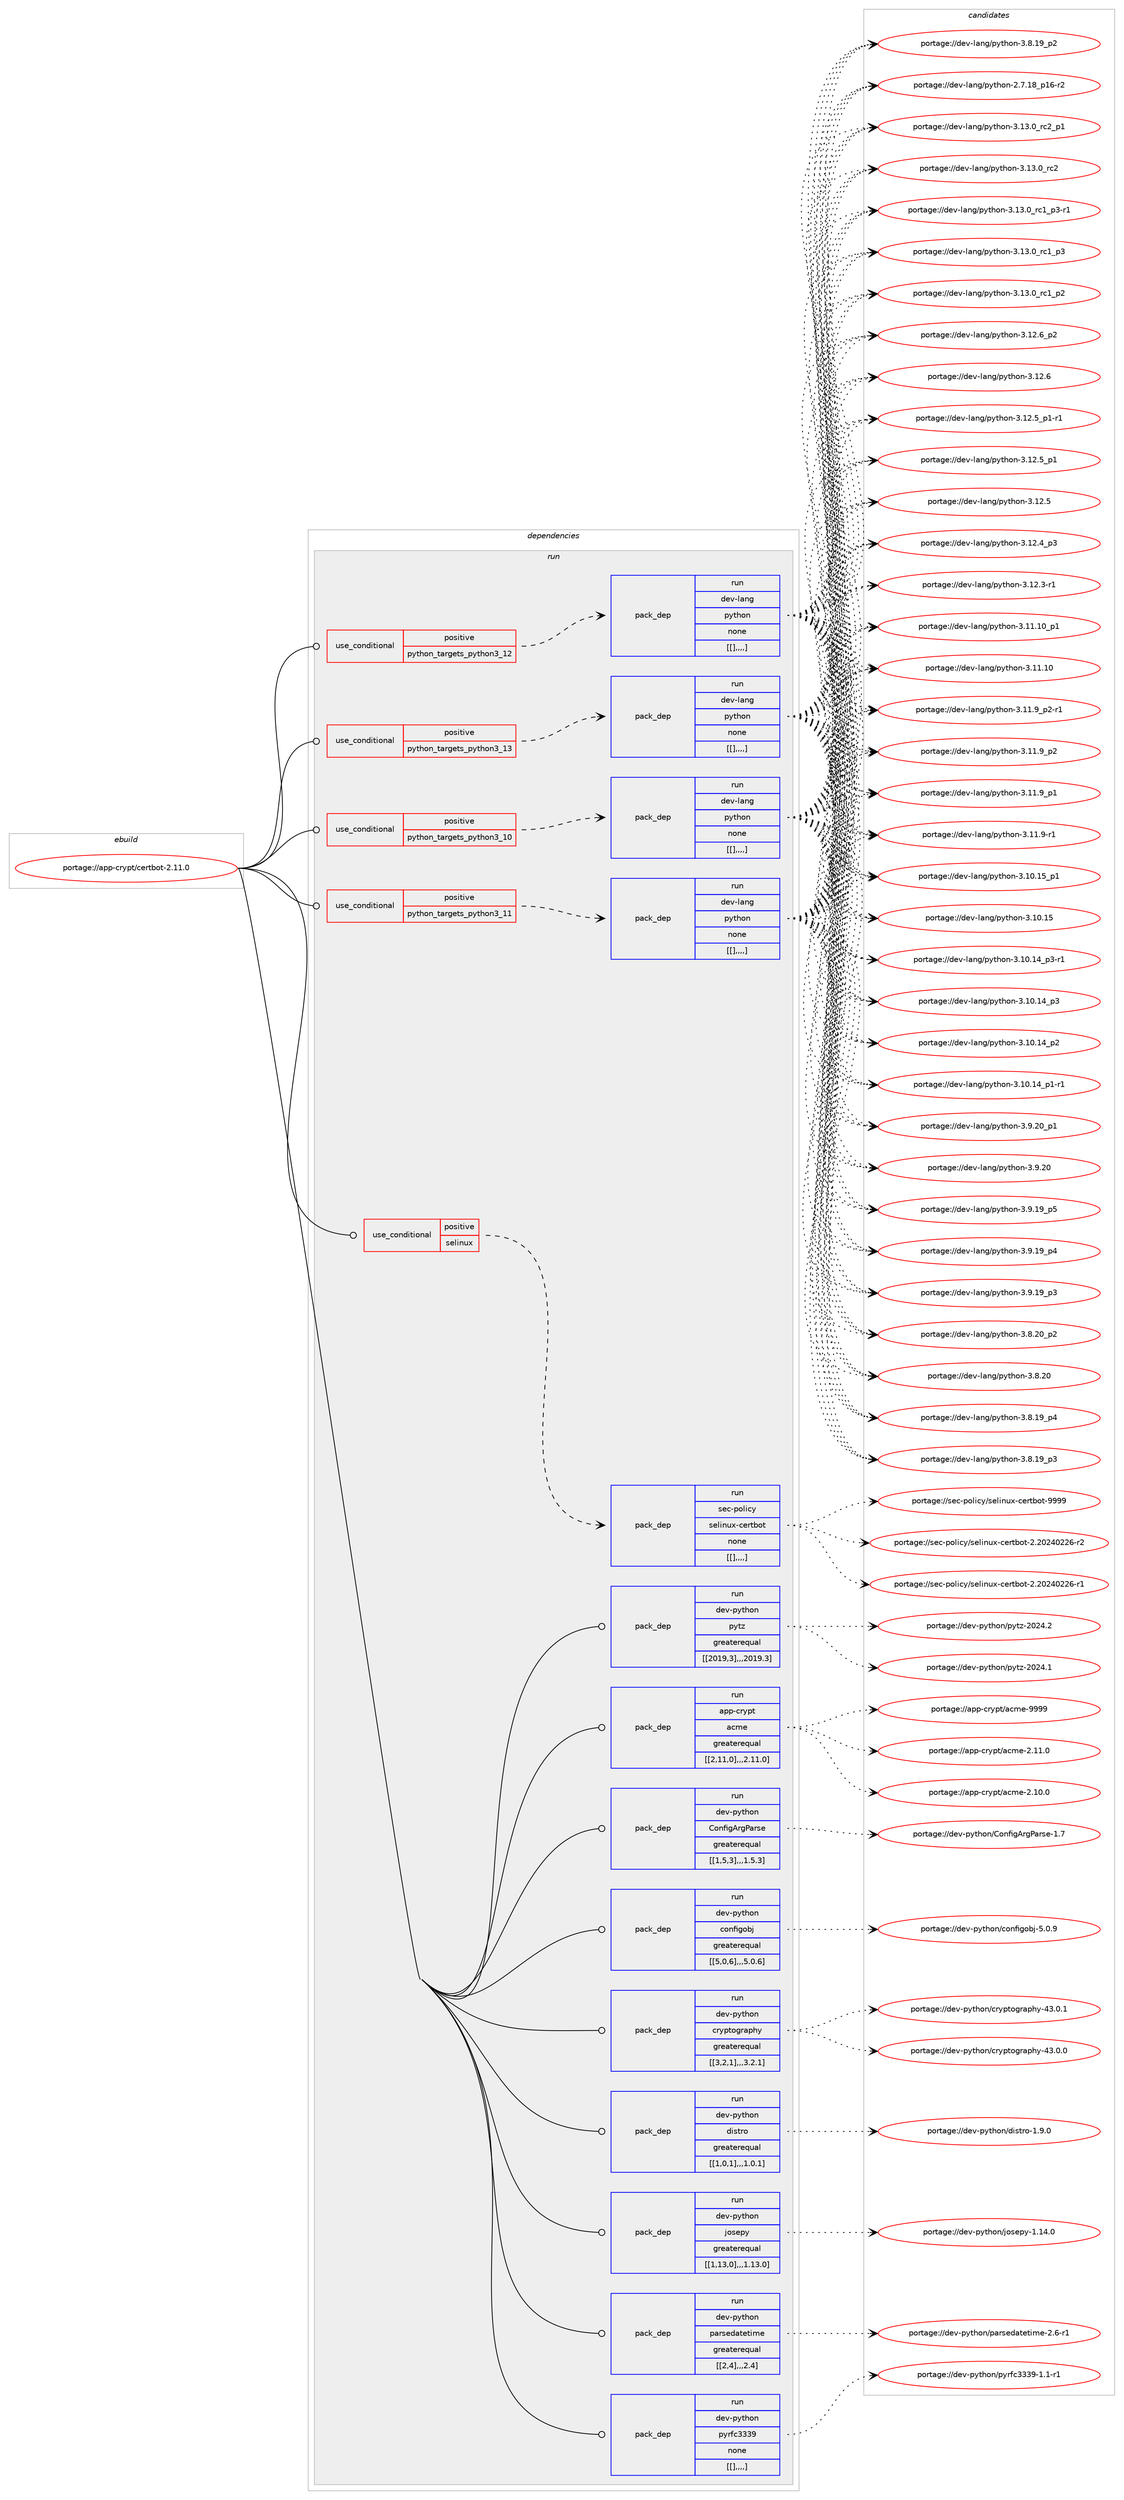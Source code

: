 digraph prolog {

# *************
# Graph options
# *************

newrank=true;
concentrate=true;
compound=true;
graph [rankdir=LR,fontname=Helvetica,fontsize=10,ranksep=1.5];#, ranksep=2.5, nodesep=0.2];
edge  [arrowhead=vee];
node  [fontname=Helvetica,fontsize=10];

# **********
# The ebuild
# **********

subgraph cluster_leftcol {
color=gray;
label=<<i>ebuild</i>>;
id [label="portage://app-crypt/certbot-2.11.0", color=red, width=4, href="../app-crypt/certbot-2.11.0.svg"];
}

# ****************
# The dependencies
# ****************

subgraph cluster_midcol {
color=gray;
label=<<i>dependencies</i>>;
subgraph cluster_compile {
fillcolor="#eeeeee";
style=filled;
label=<<i>compile</i>>;
}
subgraph cluster_compileandrun {
fillcolor="#eeeeee";
style=filled;
label=<<i>compile and run</i>>;
}
subgraph cluster_run {
fillcolor="#eeeeee";
style=filled;
label=<<i>run</i>>;
subgraph cond3530 {
dependency12870 [label=<<TABLE BORDER="0" CELLBORDER="1" CELLSPACING="0" CELLPADDING="4"><TR><TD ROWSPAN="3" CELLPADDING="10">use_conditional</TD></TR><TR><TD>positive</TD></TR><TR><TD>python_targets_python3_10</TD></TR></TABLE>>, shape=none, color=red];
subgraph pack9271 {
dependency12871 [label=<<TABLE BORDER="0" CELLBORDER="1" CELLSPACING="0" CELLPADDING="4" WIDTH="220"><TR><TD ROWSPAN="6" CELLPADDING="30">pack_dep</TD></TR><TR><TD WIDTH="110">run</TD></TR><TR><TD>dev-lang</TD></TR><TR><TD>python</TD></TR><TR><TD>none</TD></TR><TR><TD>[[],,,,]</TD></TR></TABLE>>, shape=none, color=blue];
}
dependency12870:e -> dependency12871:w [weight=20,style="dashed",arrowhead="vee"];
}
id:e -> dependency12870:w [weight=20,style="solid",arrowhead="odot"];
subgraph cond3531 {
dependency12872 [label=<<TABLE BORDER="0" CELLBORDER="1" CELLSPACING="0" CELLPADDING="4"><TR><TD ROWSPAN="3" CELLPADDING="10">use_conditional</TD></TR><TR><TD>positive</TD></TR><TR><TD>python_targets_python3_11</TD></TR></TABLE>>, shape=none, color=red];
subgraph pack9272 {
dependency12873 [label=<<TABLE BORDER="0" CELLBORDER="1" CELLSPACING="0" CELLPADDING="4" WIDTH="220"><TR><TD ROWSPAN="6" CELLPADDING="30">pack_dep</TD></TR><TR><TD WIDTH="110">run</TD></TR><TR><TD>dev-lang</TD></TR><TR><TD>python</TD></TR><TR><TD>none</TD></TR><TR><TD>[[],,,,]</TD></TR></TABLE>>, shape=none, color=blue];
}
dependency12872:e -> dependency12873:w [weight=20,style="dashed",arrowhead="vee"];
}
id:e -> dependency12872:w [weight=20,style="solid",arrowhead="odot"];
subgraph cond3532 {
dependency12874 [label=<<TABLE BORDER="0" CELLBORDER="1" CELLSPACING="0" CELLPADDING="4"><TR><TD ROWSPAN="3" CELLPADDING="10">use_conditional</TD></TR><TR><TD>positive</TD></TR><TR><TD>python_targets_python3_12</TD></TR></TABLE>>, shape=none, color=red];
subgraph pack9273 {
dependency12875 [label=<<TABLE BORDER="0" CELLBORDER="1" CELLSPACING="0" CELLPADDING="4" WIDTH="220"><TR><TD ROWSPAN="6" CELLPADDING="30">pack_dep</TD></TR><TR><TD WIDTH="110">run</TD></TR><TR><TD>dev-lang</TD></TR><TR><TD>python</TD></TR><TR><TD>none</TD></TR><TR><TD>[[],,,,]</TD></TR></TABLE>>, shape=none, color=blue];
}
dependency12874:e -> dependency12875:w [weight=20,style="dashed",arrowhead="vee"];
}
id:e -> dependency12874:w [weight=20,style="solid",arrowhead="odot"];
subgraph cond3533 {
dependency12876 [label=<<TABLE BORDER="0" CELLBORDER="1" CELLSPACING="0" CELLPADDING="4"><TR><TD ROWSPAN="3" CELLPADDING="10">use_conditional</TD></TR><TR><TD>positive</TD></TR><TR><TD>python_targets_python3_13</TD></TR></TABLE>>, shape=none, color=red];
subgraph pack9274 {
dependency12877 [label=<<TABLE BORDER="0" CELLBORDER="1" CELLSPACING="0" CELLPADDING="4" WIDTH="220"><TR><TD ROWSPAN="6" CELLPADDING="30">pack_dep</TD></TR><TR><TD WIDTH="110">run</TD></TR><TR><TD>dev-lang</TD></TR><TR><TD>python</TD></TR><TR><TD>none</TD></TR><TR><TD>[[],,,,]</TD></TR></TABLE>>, shape=none, color=blue];
}
dependency12876:e -> dependency12877:w [weight=20,style="dashed",arrowhead="vee"];
}
id:e -> dependency12876:w [weight=20,style="solid",arrowhead="odot"];
subgraph cond3534 {
dependency12878 [label=<<TABLE BORDER="0" CELLBORDER="1" CELLSPACING="0" CELLPADDING="4"><TR><TD ROWSPAN="3" CELLPADDING="10">use_conditional</TD></TR><TR><TD>positive</TD></TR><TR><TD>selinux</TD></TR></TABLE>>, shape=none, color=red];
subgraph pack9275 {
dependency12879 [label=<<TABLE BORDER="0" CELLBORDER="1" CELLSPACING="0" CELLPADDING="4" WIDTH="220"><TR><TD ROWSPAN="6" CELLPADDING="30">pack_dep</TD></TR><TR><TD WIDTH="110">run</TD></TR><TR><TD>sec-policy</TD></TR><TR><TD>selinux-certbot</TD></TR><TR><TD>none</TD></TR><TR><TD>[[],,,,]</TD></TR></TABLE>>, shape=none, color=blue];
}
dependency12878:e -> dependency12879:w [weight=20,style="dashed",arrowhead="vee"];
}
id:e -> dependency12878:w [weight=20,style="solid",arrowhead="odot"];
subgraph pack9276 {
dependency12880 [label=<<TABLE BORDER="0" CELLBORDER="1" CELLSPACING="0" CELLPADDING="4" WIDTH="220"><TR><TD ROWSPAN="6" CELLPADDING="30">pack_dep</TD></TR><TR><TD WIDTH="110">run</TD></TR><TR><TD>app-crypt</TD></TR><TR><TD>acme</TD></TR><TR><TD>greaterequal</TD></TR><TR><TD>[[2,11,0],,,2.11.0]</TD></TR></TABLE>>, shape=none, color=blue];
}
id:e -> dependency12880:w [weight=20,style="solid",arrowhead="odot"];
subgraph pack9277 {
dependency12881 [label=<<TABLE BORDER="0" CELLBORDER="1" CELLSPACING="0" CELLPADDING="4" WIDTH="220"><TR><TD ROWSPAN="6" CELLPADDING="30">pack_dep</TD></TR><TR><TD WIDTH="110">run</TD></TR><TR><TD>dev-python</TD></TR><TR><TD>ConfigArgParse</TD></TR><TR><TD>greaterequal</TD></TR><TR><TD>[[1,5,3],,,1.5.3]</TD></TR></TABLE>>, shape=none, color=blue];
}
id:e -> dependency12881:w [weight=20,style="solid",arrowhead="odot"];
subgraph pack9278 {
dependency12882 [label=<<TABLE BORDER="0" CELLBORDER="1" CELLSPACING="0" CELLPADDING="4" WIDTH="220"><TR><TD ROWSPAN="6" CELLPADDING="30">pack_dep</TD></TR><TR><TD WIDTH="110">run</TD></TR><TR><TD>dev-python</TD></TR><TR><TD>configobj</TD></TR><TR><TD>greaterequal</TD></TR><TR><TD>[[5,0,6],,,5.0.6]</TD></TR></TABLE>>, shape=none, color=blue];
}
id:e -> dependency12882:w [weight=20,style="solid",arrowhead="odot"];
subgraph pack9279 {
dependency12883 [label=<<TABLE BORDER="0" CELLBORDER="1" CELLSPACING="0" CELLPADDING="4" WIDTH="220"><TR><TD ROWSPAN="6" CELLPADDING="30">pack_dep</TD></TR><TR><TD WIDTH="110">run</TD></TR><TR><TD>dev-python</TD></TR><TR><TD>cryptography</TD></TR><TR><TD>greaterequal</TD></TR><TR><TD>[[3,2,1],,,3.2.1]</TD></TR></TABLE>>, shape=none, color=blue];
}
id:e -> dependency12883:w [weight=20,style="solid",arrowhead="odot"];
subgraph pack9280 {
dependency12884 [label=<<TABLE BORDER="0" CELLBORDER="1" CELLSPACING="0" CELLPADDING="4" WIDTH="220"><TR><TD ROWSPAN="6" CELLPADDING="30">pack_dep</TD></TR><TR><TD WIDTH="110">run</TD></TR><TR><TD>dev-python</TD></TR><TR><TD>distro</TD></TR><TR><TD>greaterequal</TD></TR><TR><TD>[[1,0,1],,,1.0.1]</TD></TR></TABLE>>, shape=none, color=blue];
}
id:e -> dependency12884:w [weight=20,style="solid",arrowhead="odot"];
subgraph pack9281 {
dependency12885 [label=<<TABLE BORDER="0" CELLBORDER="1" CELLSPACING="0" CELLPADDING="4" WIDTH="220"><TR><TD ROWSPAN="6" CELLPADDING="30">pack_dep</TD></TR><TR><TD WIDTH="110">run</TD></TR><TR><TD>dev-python</TD></TR><TR><TD>josepy</TD></TR><TR><TD>greaterequal</TD></TR><TR><TD>[[1,13,0],,,1.13.0]</TD></TR></TABLE>>, shape=none, color=blue];
}
id:e -> dependency12885:w [weight=20,style="solid",arrowhead="odot"];
subgraph pack9282 {
dependency12886 [label=<<TABLE BORDER="0" CELLBORDER="1" CELLSPACING="0" CELLPADDING="4" WIDTH="220"><TR><TD ROWSPAN="6" CELLPADDING="30">pack_dep</TD></TR><TR><TD WIDTH="110">run</TD></TR><TR><TD>dev-python</TD></TR><TR><TD>parsedatetime</TD></TR><TR><TD>greaterequal</TD></TR><TR><TD>[[2,4],,,2.4]</TD></TR></TABLE>>, shape=none, color=blue];
}
id:e -> dependency12886:w [weight=20,style="solid",arrowhead="odot"];
subgraph pack9283 {
dependency12887 [label=<<TABLE BORDER="0" CELLBORDER="1" CELLSPACING="0" CELLPADDING="4" WIDTH="220"><TR><TD ROWSPAN="6" CELLPADDING="30">pack_dep</TD></TR><TR><TD WIDTH="110">run</TD></TR><TR><TD>dev-python</TD></TR><TR><TD>pyrfc3339</TD></TR><TR><TD>none</TD></TR><TR><TD>[[],,,,]</TD></TR></TABLE>>, shape=none, color=blue];
}
id:e -> dependency12887:w [weight=20,style="solid",arrowhead="odot"];
subgraph pack9284 {
dependency12888 [label=<<TABLE BORDER="0" CELLBORDER="1" CELLSPACING="0" CELLPADDING="4" WIDTH="220"><TR><TD ROWSPAN="6" CELLPADDING="30">pack_dep</TD></TR><TR><TD WIDTH="110">run</TD></TR><TR><TD>dev-python</TD></TR><TR><TD>pytz</TD></TR><TR><TD>greaterequal</TD></TR><TR><TD>[[2019,3],,,2019.3]</TD></TR></TABLE>>, shape=none, color=blue];
}
id:e -> dependency12888:w [weight=20,style="solid",arrowhead="odot"];
}
}

# **************
# The candidates
# **************

subgraph cluster_choices {
rank=same;
color=gray;
label=<<i>candidates</i>>;

subgraph choice9271 {
color=black;
nodesep=1;
choice100101118451089711010347112121116104111110455146495146489511499509511249 [label="portage://dev-lang/python-3.13.0_rc2_p1", color=red, width=4,href="../dev-lang/python-3.13.0_rc2_p1.svg"];
choice10010111845108971101034711212111610411111045514649514648951149950 [label="portage://dev-lang/python-3.13.0_rc2", color=red, width=4,href="../dev-lang/python-3.13.0_rc2.svg"];
choice1001011184510897110103471121211161041111104551464951464895114994995112514511449 [label="portage://dev-lang/python-3.13.0_rc1_p3-r1", color=red, width=4,href="../dev-lang/python-3.13.0_rc1_p3-r1.svg"];
choice100101118451089711010347112121116104111110455146495146489511499499511251 [label="portage://dev-lang/python-3.13.0_rc1_p3", color=red, width=4,href="../dev-lang/python-3.13.0_rc1_p3.svg"];
choice100101118451089711010347112121116104111110455146495146489511499499511250 [label="portage://dev-lang/python-3.13.0_rc1_p2", color=red, width=4,href="../dev-lang/python-3.13.0_rc1_p2.svg"];
choice100101118451089711010347112121116104111110455146495046549511250 [label="portage://dev-lang/python-3.12.6_p2", color=red, width=4,href="../dev-lang/python-3.12.6_p2.svg"];
choice10010111845108971101034711212111610411111045514649504654 [label="portage://dev-lang/python-3.12.6", color=red, width=4,href="../dev-lang/python-3.12.6.svg"];
choice1001011184510897110103471121211161041111104551464950465395112494511449 [label="portage://dev-lang/python-3.12.5_p1-r1", color=red, width=4,href="../dev-lang/python-3.12.5_p1-r1.svg"];
choice100101118451089711010347112121116104111110455146495046539511249 [label="portage://dev-lang/python-3.12.5_p1", color=red, width=4,href="../dev-lang/python-3.12.5_p1.svg"];
choice10010111845108971101034711212111610411111045514649504653 [label="portage://dev-lang/python-3.12.5", color=red, width=4,href="../dev-lang/python-3.12.5.svg"];
choice100101118451089711010347112121116104111110455146495046529511251 [label="portage://dev-lang/python-3.12.4_p3", color=red, width=4,href="../dev-lang/python-3.12.4_p3.svg"];
choice100101118451089711010347112121116104111110455146495046514511449 [label="portage://dev-lang/python-3.12.3-r1", color=red, width=4,href="../dev-lang/python-3.12.3-r1.svg"];
choice10010111845108971101034711212111610411111045514649494649489511249 [label="portage://dev-lang/python-3.11.10_p1", color=red, width=4,href="../dev-lang/python-3.11.10_p1.svg"];
choice1001011184510897110103471121211161041111104551464949464948 [label="portage://dev-lang/python-3.11.10", color=red, width=4,href="../dev-lang/python-3.11.10.svg"];
choice1001011184510897110103471121211161041111104551464949465795112504511449 [label="portage://dev-lang/python-3.11.9_p2-r1", color=red, width=4,href="../dev-lang/python-3.11.9_p2-r1.svg"];
choice100101118451089711010347112121116104111110455146494946579511250 [label="portage://dev-lang/python-3.11.9_p2", color=red, width=4,href="../dev-lang/python-3.11.9_p2.svg"];
choice100101118451089711010347112121116104111110455146494946579511249 [label="portage://dev-lang/python-3.11.9_p1", color=red, width=4,href="../dev-lang/python-3.11.9_p1.svg"];
choice100101118451089711010347112121116104111110455146494946574511449 [label="portage://dev-lang/python-3.11.9-r1", color=red, width=4,href="../dev-lang/python-3.11.9-r1.svg"];
choice10010111845108971101034711212111610411111045514649484649539511249 [label="portage://dev-lang/python-3.10.15_p1", color=red, width=4,href="../dev-lang/python-3.10.15_p1.svg"];
choice1001011184510897110103471121211161041111104551464948464953 [label="portage://dev-lang/python-3.10.15", color=red, width=4,href="../dev-lang/python-3.10.15.svg"];
choice100101118451089711010347112121116104111110455146494846495295112514511449 [label="portage://dev-lang/python-3.10.14_p3-r1", color=red, width=4,href="../dev-lang/python-3.10.14_p3-r1.svg"];
choice10010111845108971101034711212111610411111045514649484649529511251 [label="portage://dev-lang/python-3.10.14_p3", color=red, width=4,href="../dev-lang/python-3.10.14_p3.svg"];
choice10010111845108971101034711212111610411111045514649484649529511250 [label="portage://dev-lang/python-3.10.14_p2", color=red, width=4,href="../dev-lang/python-3.10.14_p2.svg"];
choice100101118451089711010347112121116104111110455146494846495295112494511449 [label="portage://dev-lang/python-3.10.14_p1-r1", color=red, width=4,href="../dev-lang/python-3.10.14_p1-r1.svg"];
choice100101118451089711010347112121116104111110455146574650489511249 [label="portage://dev-lang/python-3.9.20_p1", color=red, width=4,href="../dev-lang/python-3.9.20_p1.svg"];
choice10010111845108971101034711212111610411111045514657465048 [label="portage://dev-lang/python-3.9.20", color=red, width=4,href="../dev-lang/python-3.9.20.svg"];
choice100101118451089711010347112121116104111110455146574649579511253 [label="portage://dev-lang/python-3.9.19_p5", color=red, width=4,href="../dev-lang/python-3.9.19_p5.svg"];
choice100101118451089711010347112121116104111110455146574649579511252 [label="portage://dev-lang/python-3.9.19_p4", color=red, width=4,href="../dev-lang/python-3.9.19_p4.svg"];
choice100101118451089711010347112121116104111110455146574649579511251 [label="portage://dev-lang/python-3.9.19_p3", color=red, width=4,href="../dev-lang/python-3.9.19_p3.svg"];
choice100101118451089711010347112121116104111110455146564650489511250 [label="portage://dev-lang/python-3.8.20_p2", color=red, width=4,href="../dev-lang/python-3.8.20_p2.svg"];
choice10010111845108971101034711212111610411111045514656465048 [label="portage://dev-lang/python-3.8.20", color=red, width=4,href="../dev-lang/python-3.8.20.svg"];
choice100101118451089711010347112121116104111110455146564649579511252 [label="portage://dev-lang/python-3.8.19_p4", color=red, width=4,href="../dev-lang/python-3.8.19_p4.svg"];
choice100101118451089711010347112121116104111110455146564649579511251 [label="portage://dev-lang/python-3.8.19_p3", color=red, width=4,href="../dev-lang/python-3.8.19_p3.svg"];
choice100101118451089711010347112121116104111110455146564649579511250 [label="portage://dev-lang/python-3.8.19_p2", color=red, width=4,href="../dev-lang/python-3.8.19_p2.svg"];
choice100101118451089711010347112121116104111110455046554649569511249544511450 [label="portage://dev-lang/python-2.7.18_p16-r2", color=red, width=4,href="../dev-lang/python-2.7.18_p16-r2.svg"];
dependency12871:e -> choice100101118451089711010347112121116104111110455146495146489511499509511249:w [style=dotted,weight="100"];
dependency12871:e -> choice10010111845108971101034711212111610411111045514649514648951149950:w [style=dotted,weight="100"];
dependency12871:e -> choice1001011184510897110103471121211161041111104551464951464895114994995112514511449:w [style=dotted,weight="100"];
dependency12871:e -> choice100101118451089711010347112121116104111110455146495146489511499499511251:w [style=dotted,weight="100"];
dependency12871:e -> choice100101118451089711010347112121116104111110455146495146489511499499511250:w [style=dotted,weight="100"];
dependency12871:e -> choice100101118451089711010347112121116104111110455146495046549511250:w [style=dotted,weight="100"];
dependency12871:e -> choice10010111845108971101034711212111610411111045514649504654:w [style=dotted,weight="100"];
dependency12871:e -> choice1001011184510897110103471121211161041111104551464950465395112494511449:w [style=dotted,weight="100"];
dependency12871:e -> choice100101118451089711010347112121116104111110455146495046539511249:w [style=dotted,weight="100"];
dependency12871:e -> choice10010111845108971101034711212111610411111045514649504653:w [style=dotted,weight="100"];
dependency12871:e -> choice100101118451089711010347112121116104111110455146495046529511251:w [style=dotted,weight="100"];
dependency12871:e -> choice100101118451089711010347112121116104111110455146495046514511449:w [style=dotted,weight="100"];
dependency12871:e -> choice10010111845108971101034711212111610411111045514649494649489511249:w [style=dotted,weight="100"];
dependency12871:e -> choice1001011184510897110103471121211161041111104551464949464948:w [style=dotted,weight="100"];
dependency12871:e -> choice1001011184510897110103471121211161041111104551464949465795112504511449:w [style=dotted,weight="100"];
dependency12871:e -> choice100101118451089711010347112121116104111110455146494946579511250:w [style=dotted,weight="100"];
dependency12871:e -> choice100101118451089711010347112121116104111110455146494946579511249:w [style=dotted,weight="100"];
dependency12871:e -> choice100101118451089711010347112121116104111110455146494946574511449:w [style=dotted,weight="100"];
dependency12871:e -> choice10010111845108971101034711212111610411111045514649484649539511249:w [style=dotted,weight="100"];
dependency12871:e -> choice1001011184510897110103471121211161041111104551464948464953:w [style=dotted,weight="100"];
dependency12871:e -> choice100101118451089711010347112121116104111110455146494846495295112514511449:w [style=dotted,weight="100"];
dependency12871:e -> choice10010111845108971101034711212111610411111045514649484649529511251:w [style=dotted,weight="100"];
dependency12871:e -> choice10010111845108971101034711212111610411111045514649484649529511250:w [style=dotted,weight="100"];
dependency12871:e -> choice100101118451089711010347112121116104111110455146494846495295112494511449:w [style=dotted,weight="100"];
dependency12871:e -> choice100101118451089711010347112121116104111110455146574650489511249:w [style=dotted,weight="100"];
dependency12871:e -> choice10010111845108971101034711212111610411111045514657465048:w [style=dotted,weight="100"];
dependency12871:e -> choice100101118451089711010347112121116104111110455146574649579511253:w [style=dotted,weight="100"];
dependency12871:e -> choice100101118451089711010347112121116104111110455146574649579511252:w [style=dotted,weight="100"];
dependency12871:e -> choice100101118451089711010347112121116104111110455146574649579511251:w [style=dotted,weight="100"];
dependency12871:e -> choice100101118451089711010347112121116104111110455146564650489511250:w [style=dotted,weight="100"];
dependency12871:e -> choice10010111845108971101034711212111610411111045514656465048:w [style=dotted,weight="100"];
dependency12871:e -> choice100101118451089711010347112121116104111110455146564649579511252:w [style=dotted,weight="100"];
dependency12871:e -> choice100101118451089711010347112121116104111110455146564649579511251:w [style=dotted,weight="100"];
dependency12871:e -> choice100101118451089711010347112121116104111110455146564649579511250:w [style=dotted,weight="100"];
dependency12871:e -> choice100101118451089711010347112121116104111110455046554649569511249544511450:w [style=dotted,weight="100"];
}
subgraph choice9272 {
color=black;
nodesep=1;
choice100101118451089711010347112121116104111110455146495146489511499509511249 [label="portage://dev-lang/python-3.13.0_rc2_p1", color=red, width=4,href="../dev-lang/python-3.13.0_rc2_p1.svg"];
choice10010111845108971101034711212111610411111045514649514648951149950 [label="portage://dev-lang/python-3.13.0_rc2", color=red, width=4,href="../dev-lang/python-3.13.0_rc2.svg"];
choice1001011184510897110103471121211161041111104551464951464895114994995112514511449 [label="portage://dev-lang/python-3.13.0_rc1_p3-r1", color=red, width=4,href="../dev-lang/python-3.13.0_rc1_p3-r1.svg"];
choice100101118451089711010347112121116104111110455146495146489511499499511251 [label="portage://dev-lang/python-3.13.0_rc1_p3", color=red, width=4,href="../dev-lang/python-3.13.0_rc1_p3.svg"];
choice100101118451089711010347112121116104111110455146495146489511499499511250 [label="portage://dev-lang/python-3.13.0_rc1_p2", color=red, width=4,href="../dev-lang/python-3.13.0_rc1_p2.svg"];
choice100101118451089711010347112121116104111110455146495046549511250 [label="portage://dev-lang/python-3.12.6_p2", color=red, width=4,href="../dev-lang/python-3.12.6_p2.svg"];
choice10010111845108971101034711212111610411111045514649504654 [label="portage://dev-lang/python-3.12.6", color=red, width=4,href="../dev-lang/python-3.12.6.svg"];
choice1001011184510897110103471121211161041111104551464950465395112494511449 [label="portage://dev-lang/python-3.12.5_p1-r1", color=red, width=4,href="../dev-lang/python-3.12.5_p1-r1.svg"];
choice100101118451089711010347112121116104111110455146495046539511249 [label="portage://dev-lang/python-3.12.5_p1", color=red, width=4,href="../dev-lang/python-3.12.5_p1.svg"];
choice10010111845108971101034711212111610411111045514649504653 [label="portage://dev-lang/python-3.12.5", color=red, width=4,href="../dev-lang/python-3.12.5.svg"];
choice100101118451089711010347112121116104111110455146495046529511251 [label="portage://dev-lang/python-3.12.4_p3", color=red, width=4,href="../dev-lang/python-3.12.4_p3.svg"];
choice100101118451089711010347112121116104111110455146495046514511449 [label="portage://dev-lang/python-3.12.3-r1", color=red, width=4,href="../dev-lang/python-3.12.3-r1.svg"];
choice10010111845108971101034711212111610411111045514649494649489511249 [label="portage://dev-lang/python-3.11.10_p1", color=red, width=4,href="../dev-lang/python-3.11.10_p1.svg"];
choice1001011184510897110103471121211161041111104551464949464948 [label="portage://dev-lang/python-3.11.10", color=red, width=4,href="../dev-lang/python-3.11.10.svg"];
choice1001011184510897110103471121211161041111104551464949465795112504511449 [label="portage://dev-lang/python-3.11.9_p2-r1", color=red, width=4,href="../dev-lang/python-3.11.9_p2-r1.svg"];
choice100101118451089711010347112121116104111110455146494946579511250 [label="portage://dev-lang/python-3.11.9_p2", color=red, width=4,href="../dev-lang/python-3.11.9_p2.svg"];
choice100101118451089711010347112121116104111110455146494946579511249 [label="portage://dev-lang/python-3.11.9_p1", color=red, width=4,href="../dev-lang/python-3.11.9_p1.svg"];
choice100101118451089711010347112121116104111110455146494946574511449 [label="portage://dev-lang/python-3.11.9-r1", color=red, width=4,href="../dev-lang/python-3.11.9-r1.svg"];
choice10010111845108971101034711212111610411111045514649484649539511249 [label="portage://dev-lang/python-3.10.15_p1", color=red, width=4,href="../dev-lang/python-3.10.15_p1.svg"];
choice1001011184510897110103471121211161041111104551464948464953 [label="portage://dev-lang/python-3.10.15", color=red, width=4,href="../dev-lang/python-3.10.15.svg"];
choice100101118451089711010347112121116104111110455146494846495295112514511449 [label="portage://dev-lang/python-3.10.14_p3-r1", color=red, width=4,href="../dev-lang/python-3.10.14_p3-r1.svg"];
choice10010111845108971101034711212111610411111045514649484649529511251 [label="portage://dev-lang/python-3.10.14_p3", color=red, width=4,href="../dev-lang/python-3.10.14_p3.svg"];
choice10010111845108971101034711212111610411111045514649484649529511250 [label="portage://dev-lang/python-3.10.14_p2", color=red, width=4,href="../dev-lang/python-3.10.14_p2.svg"];
choice100101118451089711010347112121116104111110455146494846495295112494511449 [label="portage://dev-lang/python-3.10.14_p1-r1", color=red, width=4,href="../dev-lang/python-3.10.14_p1-r1.svg"];
choice100101118451089711010347112121116104111110455146574650489511249 [label="portage://dev-lang/python-3.9.20_p1", color=red, width=4,href="../dev-lang/python-3.9.20_p1.svg"];
choice10010111845108971101034711212111610411111045514657465048 [label="portage://dev-lang/python-3.9.20", color=red, width=4,href="../dev-lang/python-3.9.20.svg"];
choice100101118451089711010347112121116104111110455146574649579511253 [label="portage://dev-lang/python-3.9.19_p5", color=red, width=4,href="../dev-lang/python-3.9.19_p5.svg"];
choice100101118451089711010347112121116104111110455146574649579511252 [label="portage://dev-lang/python-3.9.19_p4", color=red, width=4,href="../dev-lang/python-3.9.19_p4.svg"];
choice100101118451089711010347112121116104111110455146574649579511251 [label="portage://dev-lang/python-3.9.19_p3", color=red, width=4,href="../dev-lang/python-3.9.19_p3.svg"];
choice100101118451089711010347112121116104111110455146564650489511250 [label="portage://dev-lang/python-3.8.20_p2", color=red, width=4,href="../dev-lang/python-3.8.20_p2.svg"];
choice10010111845108971101034711212111610411111045514656465048 [label="portage://dev-lang/python-3.8.20", color=red, width=4,href="../dev-lang/python-3.8.20.svg"];
choice100101118451089711010347112121116104111110455146564649579511252 [label="portage://dev-lang/python-3.8.19_p4", color=red, width=4,href="../dev-lang/python-3.8.19_p4.svg"];
choice100101118451089711010347112121116104111110455146564649579511251 [label="portage://dev-lang/python-3.8.19_p3", color=red, width=4,href="../dev-lang/python-3.8.19_p3.svg"];
choice100101118451089711010347112121116104111110455146564649579511250 [label="portage://dev-lang/python-3.8.19_p2", color=red, width=4,href="../dev-lang/python-3.8.19_p2.svg"];
choice100101118451089711010347112121116104111110455046554649569511249544511450 [label="portage://dev-lang/python-2.7.18_p16-r2", color=red, width=4,href="../dev-lang/python-2.7.18_p16-r2.svg"];
dependency12873:e -> choice100101118451089711010347112121116104111110455146495146489511499509511249:w [style=dotted,weight="100"];
dependency12873:e -> choice10010111845108971101034711212111610411111045514649514648951149950:w [style=dotted,weight="100"];
dependency12873:e -> choice1001011184510897110103471121211161041111104551464951464895114994995112514511449:w [style=dotted,weight="100"];
dependency12873:e -> choice100101118451089711010347112121116104111110455146495146489511499499511251:w [style=dotted,weight="100"];
dependency12873:e -> choice100101118451089711010347112121116104111110455146495146489511499499511250:w [style=dotted,weight="100"];
dependency12873:e -> choice100101118451089711010347112121116104111110455146495046549511250:w [style=dotted,weight="100"];
dependency12873:e -> choice10010111845108971101034711212111610411111045514649504654:w [style=dotted,weight="100"];
dependency12873:e -> choice1001011184510897110103471121211161041111104551464950465395112494511449:w [style=dotted,weight="100"];
dependency12873:e -> choice100101118451089711010347112121116104111110455146495046539511249:w [style=dotted,weight="100"];
dependency12873:e -> choice10010111845108971101034711212111610411111045514649504653:w [style=dotted,weight="100"];
dependency12873:e -> choice100101118451089711010347112121116104111110455146495046529511251:w [style=dotted,weight="100"];
dependency12873:e -> choice100101118451089711010347112121116104111110455146495046514511449:w [style=dotted,weight="100"];
dependency12873:e -> choice10010111845108971101034711212111610411111045514649494649489511249:w [style=dotted,weight="100"];
dependency12873:e -> choice1001011184510897110103471121211161041111104551464949464948:w [style=dotted,weight="100"];
dependency12873:e -> choice1001011184510897110103471121211161041111104551464949465795112504511449:w [style=dotted,weight="100"];
dependency12873:e -> choice100101118451089711010347112121116104111110455146494946579511250:w [style=dotted,weight="100"];
dependency12873:e -> choice100101118451089711010347112121116104111110455146494946579511249:w [style=dotted,weight="100"];
dependency12873:e -> choice100101118451089711010347112121116104111110455146494946574511449:w [style=dotted,weight="100"];
dependency12873:e -> choice10010111845108971101034711212111610411111045514649484649539511249:w [style=dotted,weight="100"];
dependency12873:e -> choice1001011184510897110103471121211161041111104551464948464953:w [style=dotted,weight="100"];
dependency12873:e -> choice100101118451089711010347112121116104111110455146494846495295112514511449:w [style=dotted,weight="100"];
dependency12873:e -> choice10010111845108971101034711212111610411111045514649484649529511251:w [style=dotted,weight="100"];
dependency12873:e -> choice10010111845108971101034711212111610411111045514649484649529511250:w [style=dotted,weight="100"];
dependency12873:e -> choice100101118451089711010347112121116104111110455146494846495295112494511449:w [style=dotted,weight="100"];
dependency12873:e -> choice100101118451089711010347112121116104111110455146574650489511249:w [style=dotted,weight="100"];
dependency12873:e -> choice10010111845108971101034711212111610411111045514657465048:w [style=dotted,weight="100"];
dependency12873:e -> choice100101118451089711010347112121116104111110455146574649579511253:w [style=dotted,weight="100"];
dependency12873:e -> choice100101118451089711010347112121116104111110455146574649579511252:w [style=dotted,weight="100"];
dependency12873:e -> choice100101118451089711010347112121116104111110455146574649579511251:w [style=dotted,weight="100"];
dependency12873:e -> choice100101118451089711010347112121116104111110455146564650489511250:w [style=dotted,weight="100"];
dependency12873:e -> choice10010111845108971101034711212111610411111045514656465048:w [style=dotted,weight="100"];
dependency12873:e -> choice100101118451089711010347112121116104111110455146564649579511252:w [style=dotted,weight="100"];
dependency12873:e -> choice100101118451089711010347112121116104111110455146564649579511251:w [style=dotted,weight="100"];
dependency12873:e -> choice100101118451089711010347112121116104111110455146564649579511250:w [style=dotted,weight="100"];
dependency12873:e -> choice100101118451089711010347112121116104111110455046554649569511249544511450:w [style=dotted,weight="100"];
}
subgraph choice9273 {
color=black;
nodesep=1;
choice100101118451089711010347112121116104111110455146495146489511499509511249 [label="portage://dev-lang/python-3.13.0_rc2_p1", color=red, width=4,href="../dev-lang/python-3.13.0_rc2_p1.svg"];
choice10010111845108971101034711212111610411111045514649514648951149950 [label="portage://dev-lang/python-3.13.0_rc2", color=red, width=4,href="../dev-lang/python-3.13.0_rc2.svg"];
choice1001011184510897110103471121211161041111104551464951464895114994995112514511449 [label="portage://dev-lang/python-3.13.0_rc1_p3-r1", color=red, width=4,href="../dev-lang/python-3.13.0_rc1_p3-r1.svg"];
choice100101118451089711010347112121116104111110455146495146489511499499511251 [label="portage://dev-lang/python-3.13.0_rc1_p3", color=red, width=4,href="../dev-lang/python-3.13.0_rc1_p3.svg"];
choice100101118451089711010347112121116104111110455146495146489511499499511250 [label="portage://dev-lang/python-3.13.0_rc1_p2", color=red, width=4,href="../dev-lang/python-3.13.0_rc1_p2.svg"];
choice100101118451089711010347112121116104111110455146495046549511250 [label="portage://dev-lang/python-3.12.6_p2", color=red, width=4,href="../dev-lang/python-3.12.6_p2.svg"];
choice10010111845108971101034711212111610411111045514649504654 [label="portage://dev-lang/python-3.12.6", color=red, width=4,href="../dev-lang/python-3.12.6.svg"];
choice1001011184510897110103471121211161041111104551464950465395112494511449 [label="portage://dev-lang/python-3.12.5_p1-r1", color=red, width=4,href="../dev-lang/python-3.12.5_p1-r1.svg"];
choice100101118451089711010347112121116104111110455146495046539511249 [label="portage://dev-lang/python-3.12.5_p1", color=red, width=4,href="../dev-lang/python-3.12.5_p1.svg"];
choice10010111845108971101034711212111610411111045514649504653 [label="portage://dev-lang/python-3.12.5", color=red, width=4,href="../dev-lang/python-3.12.5.svg"];
choice100101118451089711010347112121116104111110455146495046529511251 [label="portage://dev-lang/python-3.12.4_p3", color=red, width=4,href="../dev-lang/python-3.12.4_p3.svg"];
choice100101118451089711010347112121116104111110455146495046514511449 [label="portage://dev-lang/python-3.12.3-r1", color=red, width=4,href="../dev-lang/python-3.12.3-r1.svg"];
choice10010111845108971101034711212111610411111045514649494649489511249 [label="portage://dev-lang/python-3.11.10_p1", color=red, width=4,href="../dev-lang/python-3.11.10_p1.svg"];
choice1001011184510897110103471121211161041111104551464949464948 [label="portage://dev-lang/python-3.11.10", color=red, width=4,href="../dev-lang/python-3.11.10.svg"];
choice1001011184510897110103471121211161041111104551464949465795112504511449 [label="portage://dev-lang/python-3.11.9_p2-r1", color=red, width=4,href="../dev-lang/python-3.11.9_p2-r1.svg"];
choice100101118451089711010347112121116104111110455146494946579511250 [label="portage://dev-lang/python-3.11.9_p2", color=red, width=4,href="../dev-lang/python-3.11.9_p2.svg"];
choice100101118451089711010347112121116104111110455146494946579511249 [label="portage://dev-lang/python-3.11.9_p1", color=red, width=4,href="../dev-lang/python-3.11.9_p1.svg"];
choice100101118451089711010347112121116104111110455146494946574511449 [label="portage://dev-lang/python-3.11.9-r1", color=red, width=4,href="../dev-lang/python-3.11.9-r1.svg"];
choice10010111845108971101034711212111610411111045514649484649539511249 [label="portage://dev-lang/python-3.10.15_p1", color=red, width=4,href="../dev-lang/python-3.10.15_p1.svg"];
choice1001011184510897110103471121211161041111104551464948464953 [label="portage://dev-lang/python-3.10.15", color=red, width=4,href="../dev-lang/python-3.10.15.svg"];
choice100101118451089711010347112121116104111110455146494846495295112514511449 [label="portage://dev-lang/python-3.10.14_p3-r1", color=red, width=4,href="../dev-lang/python-3.10.14_p3-r1.svg"];
choice10010111845108971101034711212111610411111045514649484649529511251 [label="portage://dev-lang/python-3.10.14_p3", color=red, width=4,href="../dev-lang/python-3.10.14_p3.svg"];
choice10010111845108971101034711212111610411111045514649484649529511250 [label="portage://dev-lang/python-3.10.14_p2", color=red, width=4,href="../dev-lang/python-3.10.14_p2.svg"];
choice100101118451089711010347112121116104111110455146494846495295112494511449 [label="portage://dev-lang/python-3.10.14_p1-r1", color=red, width=4,href="../dev-lang/python-3.10.14_p1-r1.svg"];
choice100101118451089711010347112121116104111110455146574650489511249 [label="portage://dev-lang/python-3.9.20_p1", color=red, width=4,href="../dev-lang/python-3.9.20_p1.svg"];
choice10010111845108971101034711212111610411111045514657465048 [label="portage://dev-lang/python-3.9.20", color=red, width=4,href="../dev-lang/python-3.9.20.svg"];
choice100101118451089711010347112121116104111110455146574649579511253 [label="portage://dev-lang/python-3.9.19_p5", color=red, width=4,href="../dev-lang/python-3.9.19_p5.svg"];
choice100101118451089711010347112121116104111110455146574649579511252 [label="portage://dev-lang/python-3.9.19_p4", color=red, width=4,href="../dev-lang/python-3.9.19_p4.svg"];
choice100101118451089711010347112121116104111110455146574649579511251 [label="portage://dev-lang/python-3.9.19_p3", color=red, width=4,href="../dev-lang/python-3.9.19_p3.svg"];
choice100101118451089711010347112121116104111110455146564650489511250 [label="portage://dev-lang/python-3.8.20_p2", color=red, width=4,href="../dev-lang/python-3.8.20_p2.svg"];
choice10010111845108971101034711212111610411111045514656465048 [label="portage://dev-lang/python-3.8.20", color=red, width=4,href="../dev-lang/python-3.8.20.svg"];
choice100101118451089711010347112121116104111110455146564649579511252 [label="portage://dev-lang/python-3.8.19_p4", color=red, width=4,href="../dev-lang/python-3.8.19_p4.svg"];
choice100101118451089711010347112121116104111110455146564649579511251 [label="portage://dev-lang/python-3.8.19_p3", color=red, width=4,href="../dev-lang/python-3.8.19_p3.svg"];
choice100101118451089711010347112121116104111110455146564649579511250 [label="portage://dev-lang/python-3.8.19_p2", color=red, width=4,href="../dev-lang/python-3.8.19_p2.svg"];
choice100101118451089711010347112121116104111110455046554649569511249544511450 [label="portage://dev-lang/python-2.7.18_p16-r2", color=red, width=4,href="../dev-lang/python-2.7.18_p16-r2.svg"];
dependency12875:e -> choice100101118451089711010347112121116104111110455146495146489511499509511249:w [style=dotted,weight="100"];
dependency12875:e -> choice10010111845108971101034711212111610411111045514649514648951149950:w [style=dotted,weight="100"];
dependency12875:e -> choice1001011184510897110103471121211161041111104551464951464895114994995112514511449:w [style=dotted,weight="100"];
dependency12875:e -> choice100101118451089711010347112121116104111110455146495146489511499499511251:w [style=dotted,weight="100"];
dependency12875:e -> choice100101118451089711010347112121116104111110455146495146489511499499511250:w [style=dotted,weight="100"];
dependency12875:e -> choice100101118451089711010347112121116104111110455146495046549511250:w [style=dotted,weight="100"];
dependency12875:e -> choice10010111845108971101034711212111610411111045514649504654:w [style=dotted,weight="100"];
dependency12875:e -> choice1001011184510897110103471121211161041111104551464950465395112494511449:w [style=dotted,weight="100"];
dependency12875:e -> choice100101118451089711010347112121116104111110455146495046539511249:w [style=dotted,weight="100"];
dependency12875:e -> choice10010111845108971101034711212111610411111045514649504653:w [style=dotted,weight="100"];
dependency12875:e -> choice100101118451089711010347112121116104111110455146495046529511251:w [style=dotted,weight="100"];
dependency12875:e -> choice100101118451089711010347112121116104111110455146495046514511449:w [style=dotted,weight="100"];
dependency12875:e -> choice10010111845108971101034711212111610411111045514649494649489511249:w [style=dotted,weight="100"];
dependency12875:e -> choice1001011184510897110103471121211161041111104551464949464948:w [style=dotted,weight="100"];
dependency12875:e -> choice1001011184510897110103471121211161041111104551464949465795112504511449:w [style=dotted,weight="100"];
dependency12875:e -> choice100101118451089711010347112121116104111110455146494946579511250:w [style=dotted,weight="100"];
dependency12875:e -> choice100101118451089711010347112121116104111110455146494946579511249:w [style=dotted,weight="100"];
dependency12875:e -> choice100101118451089711010347112121116104111110455146494946574511449:w [style=dotted,weight="100"];
dependency12875:e -> choice10010111845108971101034711212111610411111045514649484649539511249:w [style=dotted,weight="100"];
dependency12875:e -> choice1001011184510897110103471121211161041111104551464948464953:w [style=dotted,weight="100"];
dependency12875:e -> choice100101118451089711010347112121116104111110455146494846495295112514511449:w [style=dotted,weight="100"];
dependency12875:e -> choice10010111845108971101034711212111610411111045514649484649529511251:w [style=dotted,weight="100"];
dependency12875:e -> choice10010111845108971101034711212111610411111045514649484649529511250:w [style=dotted,weight="100"];
dependency12875:e -> choice100101118451089711010347112121116104111110455146494846495295112494511449:w [style=dotted,weight="100"];
dependency12875:e -> choice100101118451089711010347112121116104111110455146574650489511249:w [style=dotted,weight="100"];
dependency12875:e -> choice10010111845108971101034711212111610411111045514657465048:w [style=dotted,weight="100"];
dependency12875:e -> choice100101118451089711010347112121116104111110455146574649579511253:w [style=dotted,weight="100"];
dependency12875:e -> choice100101118451089711010347112121116104111110455146574649579511252:w [style=dotted,weight="100"];
dependency12875:e -> choice100101118451089711010347112121116104111110455146574649579511251:w [style=dotted,weight="100"];
dependency12875:e -> choice100101118451089711010347112121116104111110455146564650489511250:w [style=dotted,weight="100"];
dependency12875:e -> choice10010111845108971101034711212111610411111045514656465048:w [style=dotted,weight="100"];
dependency12875:e -> choice100101118451089711010347112121116104111110455146564649579511252:w [style=dotted,weight="100"];
dependency12875:e -> choice100101118451089711010347112121116104111110455146564649579511251:w [style=dotted,weight="100"];
dependency12875:e -> choice100101118451089711010347112121116104111110455146564649579511250:w [style=dotted,weight="100"];
dependency12875:e -> choice100101118451089711010347112121116104111110455046554649569511249544511450:w [style=dotted,weight="100"];
}
subgraph choice9274 {
color=black;
nodesep=1;
choice100101118451089711010347112121116104111110455146495146489511499509511249 [label="portage://dev-lang/python-3.13.0_rc2_p1", color=red, width=4,href="../dev-lang/python-3.13.0_rc2_p1.svg"];
choice10010111845108971101034711212111610411111045514649514648951149950 [label="portage://dev-lang/python-3.13.0_rc2", color=red, width=4,href="../dev-lang/python-3.13.0_rc2.svg"];
choice1001011184510897110103471121211161041111104551464951464895114994995112514511449 [label="portage://dev-lang/python-3.13.0_rc1_p3-r1", color=red, width=4,href="../dev-lang/python-3.13.0_rc1_p3-r1.svg"];
choice100101118451089711010347112121116104111110455146495146489511499499511251 [label="portage://dev-lang/python-3.13.0_rc1_p3", color=red, width=4,href="../dev-lang/python-3.13.0_rc1_p3.svg"];
choice100101118451089711010347112121116104111110455146495146489511499499511250 [label="portage://dev-lang/python-3.13.0_rc1_p2", color=red, width=4,href="../dev-lang/python-3.13.0_rc1_p2.svg"];
choice100101118451089711010347112121116104111110455146495046549511250 [label="portage://dev-lang/python-3.12.6_p2", color=red, width=4,href="../dev-lang/python-3.12.6_p2.svg"];
choice10010111845108971101034711212111610411111045514649504654 [label="portage://dev-lang/python-3.12.6", color=red, width=4,href="../dev-lang/python-3.12.6.svg"];
choice1001011184510897110103471121211161041111104551464950465395112494511449 [label="portage://dev-lang/python-3.12.5_p1-r1", color=red, width=4,href="../dev-lang/python-3.12.5_p1-r1.svg"];
choice100101118451089711010347112121116104111110455146495046539511249 [label="portage://dev-lang/python-3.12.5_p1", color=red, width=4,href="../dev-lang/python-3.12.5_p1.svg"];
choice10010111845108971101034711212111610411111045514649504653 [label="portage://dev-lang/python-3.12.5", color=red, width=4,href="../dev-lang/python-3.12.5.svg"];
choice100101118451089711010347112121116104111110455146495046529511251 [label="portage://dev-lang/python-3.12.4_p3", color=red, width=4,href="../dev-lang/python-3.12.4_p3.svg"];
choice100101118451089711010347112121116104111110455146495046514511449 [label="portage://dev-lang/python-3.12.3-r1", color=red, width=4,href="../dev-lang/python-3.12.3-r1.svg"];
choice10010111845108971101034711212111610411111045514649494649489511249 [label="portage://dev-lang/python-3.11.10_p1", color=red, width=4,href="../dev-lang/python-3.11.10_p1.svg"];
choice1001011184510897110103471121211161041111104551464949464948 [label="portage://dev-lang/python-3.11.10", color=red, width=4,href="../dev-lang/python-3.11.10.svg"];
choice1001011184510897110103471121211161041111104551464949465795112504511449 [label="portage://dev-lang/python-3.11.9_p2-r1", color=red, width=4,href="../dev-lang/python-3.11.9_p2-r1.svg"];
choice100101118451089711010347112121116104111110455146494946579511250 [label="portage://dev-lang/python-3.11.9_p2", color=red, width=4,href="../dev-lang/python-3.11.9_p2.svg"];
choice100101118451089711010347112121116104111110455146494946579511249 [label="portage://dev-lang/python-3.11.9_p1", color=red, width=4,href="../dev-lang/python-3.11.9_p1.svg"];
choice100101118451089711010347112121116104111110455146494946574511449 [label="portage://dev-lang/python-3.11.9-r1", color=red, width=4,href="../dev-lang/python-3.11.9-r1.svg"];
choice10010111845108971101034711212111610411111045514649484649539511249 [label="portage://dev-lang/python-3.10.15_p1", color=red, width=4,href="../dev-lang/python-3.10.15_p1.svg"];
choice1001011184510897110103471121211161041111104551464948464953 [label="portage://dev-lang/python-3.10.15", color=red, width=4,href="../dev-lang/python-3.10.15.svg"];
choice100101118451089711010347112121116104111110455146494846495295112514511449 [label="portage://dev-lang/python-3.10.14_p3-r1", color=red, width=4,href="../dev-lang/python-3.10.14_p3-r1.svg"];
choice10010111845108971101034711212111610411111045514649484649529511251 [label="portage://dev-lang/python-3.10.14_p3", color=red, width=4,href="../dev-lang/python-3.10.14_p3.svg"];
choice10010111845108971101034711212111610411111045514649484649529511250 [label="portage://dev-lang/python-3.10.14_p2", color=red, width=4,href="../dev-lang/python-3.10.14_p2.svg"];
choice100101118451089711010347112121116104111110455146494846495295112494511449 [label="portage://dev-lang/python-3.10.14_p1-r1", color=red, width=4,href="../dev-lang/python-3.10.14_p1-r1.svg"];
choice100101118451089711010347112121116104111110455146574650489511249 [label="portage://dev-lang/python-3.9.20_p1", color=red, width=4,href="../dev-lang/python-3.9.20_p1.svg"];
choice10010111845108971101034711212111610411111045514657465048 [label="portage://dev-lang/python-3.9.20", color=red, width=4,href="../dev-lang/python-3.9.20.svg"];
choice100101118451089711010347112121116104111110455146574649579511253 [label="portage://dev-lang/python-3.9.19_p5", color=red, width=4,href="../dev-lang/python-3.9.19_p5.svg"];
choice100101118451089711010347112121116104111110455146574649579511252 [label="portage://dev-lang/python-3.9.19_p4", color=red, width=4,href="../dev-lang/python-3.9.19_p4.svg"];
choice100101118451089711010347112121116104111110455146574649579511251 [label="portage://dev-lang/python-3.9.19_p3", color=red, width=4,href="../dev-lang/python-3.9.19_p3.svg"];
choice100101118451089711010347112121116104111110455146564650489511250 [label="portage://dev-lang/python-3.8.20_p2", color=red, width=4,href="../dev-lang/python-3.8.20_p2.svg"];
choice10010111845108971101034711212111610411111045514656465048 [label="portage://dev-lang/python-3.8.20", color=red, width=4,href="../dev-lang/python-3.8.20.svg"];
choice100101118451089711010347112121116104111110455146564649579511252 [label="portage://dev-lang/python-3.8.19_p4", color=red, width=4,href="../dev-lang/python-3.8.19_p4.svg"];
choice100101118451089711010347112121116104111110455146564649579511251 [label="portage://dev-lang/python-3.8.19_p3", color=red, width=4,href="../dev-lang/python-3.8.19_p3.svg"];
choice100101118451089711010347112121116104111110455146564649579511250 [label="portage://dev-lang/python-3.8.19_p2", color=red, width=4,href="../dev-lang/python-3.8.19_p2.svg"];
choice100101118451089711010347112121116104111110455046554649569511249544511450 [label="portage://dev-lang/python-2.7.18_p16-r2", color=red, width=4,href="../dev-lang/python-2.7.18_p16-r2.svg"];
dependency12877:e -> choice100101118451089711010347112121116104111110455146495146489511499509511249:w [style=dotted,weight="100"];
dependency12877:e -> choice10010111845108971101034711212111610411111045514649514648951149950:w [style=dotted,weight="100"];
dependency12877:e -> choice1001011184510897110103471121211161041111104551464951464895114994995112514511449:w [style=dotted,weight="100"];
dependency12877:e -> choice100101118451089711010347112121116104111110455146495146489511499499511251:w [style=dotted,weight="100"];
dependency12877:e -> choice100101118451089711010347112121116104111110455146495146489511499499511250:w [style=dotted,weight="100"];
dependency12877:e -> choice100101118451089711010347112121116104111110455146495046549511250:w [style=dotted,weight="100"];
dependency12877:e -> choice10010111845108971101034711212111610411111045514649504654:w [style=dotted,weight="100"];
dependency12877:e -> choice1001011184510897110103471121211161041111104551464950465395112494511449:w [style=dotted,weight="100"];
dependency12877:e -> choice100101118451089711010347112121116104111110455146495046539511249:w [style=dotted,weight="100"];
dependency12877:e -> choice10010111845108971101034711212111610411111045514649504653:w [style=dotted,weight="100"];
dependency12877:e -> choice100101118451089711010347112121116104111110455146495046529511251:w [style=dotted,weight="100"];
dependency12877:e -> choice100101118451089711010347112121116104111110455146495046514511449:w [style=dotted,weight="100"];
dependency12877:e -> choice10010111845108971101034711212111610411111045514649494649489511249:w [style=dotted,weight="100"];
dependency12877:e -> choice1001011184510897110103471121211161041111104551464949464948:w [style=dotted,weight="100"];
dependency12877:e -> choice1001011184510897110103471121211161041111104551464949465795112504511449:w [style=dotted,weight="100"];
dependency12877:e -> choice100101118451089711010347112121116104111110455146494946579511250:w [style=dotted,weight="100"];
dependency12877:e -> choice100101118451089711010347112121116104111110455146494946579511249:w [style=dotted,weight="100"];
dependency12877:e -> choice100101118451089711010347112121116104111110455146494946574511449:w [style=dotted,weight="100"];
dependency12877:e -> choice10010111845108971101034711212111610411111045514649484649539511249:w [style=dotted,weight="100"];
dependency12877:e -> choice1001011184510897110103471121211161041111104551464948464953:w [style=dotted,weight="100"];
dependency12877:e -> choice100101118451089711010347112121116104111110455146494846495295112514511449:w [style=dotted,weight="100"];
dependency12877:e -> choice10010111845108971101034711212111610411111045514649484649529511251:w [style=dotted,weight="100"];
dependency12877:e -> choice10010111845108971101034711212111610411111045514649484649529511250:w [style=dotted,weight="100"];
dependency12877:e -> choice100101118451089711010347112121116104111110455146494846495295112494511449:w [style=dotted,weight="100"];
dependency12877:e -> choice100101118451089711010347112121116104111110455146574650489511249:w [style=dotted,weight="100"];
dependency12877:e -> choice10010111845108971101034711212111610411111045514657465048:w [style=dotted,weight="100"];
dependency12877:e -> choice100101118451089711010347112121116104111110455146574649579511253:w [style=dotted,weight="100"];
dependency12877:e -> choice100101118451089711010347112121116104111110455146574649579511252:w [style=dotted,weight="100"];
dependency12877:e -> choice100101118451089711010347112121116104111110455146574649579511251:w [style=dotted,weight="100"];
dependency12877:e -> choice100101118451089711010347112121116104111110455146564650489511250:w [style=dotted,weight="100"];
dependency12877:e -> choice10010111845108971101034711212111610411111045514656465048:w [style=dotted,weight="100"];
dependency12877:e -> choice100101118451089711010347112121116104111110455146564649579511252:w [style=dotted,weight="100"];
dependency12877:e -> choice100101118451089711010347112121116104111110455146564649579511251:w [style=dotted,weight="100"];
dependency12877:e -> choice100101118451089711010347112121116104111110455146564649579511250:w [style=dotted,weight="100"];
dependency12877:e -> choice100101118451089711010347112121116104111110455046554649569511249544511450:w [style=dotted,weight="100"];
}
subgraph choice9275 {
color=black;
nodesep=1;
choice115101994511211110810599121471151011081051101171204599101114116981111164557575757 [label="portage://sec-policy/selinux-certbot-9999", color=red, width=4,href="../sec-policy/selinux-certbot-9999.svg"];
choice1151019945112111108105991214711510110810511011712045991011141169811111645504650485052485050544511450 [label="portage://sec-policy/selinux-certbot-2.20240226-r2", color=red, width=4,href="../sec-policy/selinux-certbot-2.20240226-r2.svg"];
choice1151019945112111108105991214711510110810511011712045991011141169811111645504650485052485050544511449 [label="portage://sec-policy/selinux-certbot-2.20240226-r1", color=red, width=4,href="../sec-policy/selinux-certbot-2.20240226-r1.svg"];
dependency12879:e -> choice115101994511211110810599121471151011081051101171204599101114116981111164557575757:w [style=dotted,weight="100"];
dependency12879:e -> choice1151019945112111108105991214711510110810511011712045991011141169811111645504650485052485050544511450:w [style=dotted,weight="100"];
dependency12879:e -> choice1151019945112111108105991214711510110810511011712045991011141169811111645504650485052485050544511449:w [style=dotted,weight="100"];
}
subgraph choice9276 {
color=black;
nodesep=1;
choice9711211245991141211121164797991091014557575757 [label="portage://app-crypt/acme-9999", color=red, width=4,href="../app-crypt/acme-9999.svg"];
choice97112112459911412111211647979910910145504649494648 [label="portage://app-crypt/acme-2.11.0", color=red, width=4,href="../app-crypt/acme-2.11.0.svg"];
choice97112112459911412111211647979910910145504649484648 [label="portage://app-crypt/acme-2.10.0", color=red, width=4,href="../app-crypt/acme-2.10.0.svg"];
dependency12880:e -> choice9711211245991141211121164797991091014557575757:w [style=dotted,weight="100"];
dependency12880:e -> choice97112112459911412111211647979910910145504649494648:w [style=dotted,weight="100"];
dependency12880:e -> choice97112112459911412111211647979910910145504649484648:w [style=dotted,weight="100"];
}
subgraph choice9277 {
color=black;
nodesep=1;
choice10010111845112121116104111110476711111010210510365114103809711411510145494655 [label="portage://dev-python/ConfigArgParse-1.7", color=red, width=4,href="../dev-python/ConfigArgParse-1.7.svg"];
dependency12881:e -> choice10010111845112121116104111110476711111010210510365114103809711411510145494655:w [style=dotted,weight="100"];
}
subgraph choice9278 {
color=black;
nodesep=1;
choice10010111845112121116104111110479911111010210510311198106455346484657 [label="portage://dev-python/configobj-5.0.9", color=red, width=4,href="../dev-python/configobj-5.0.9.svg"];
dependency12882:e -> choice10010111845112121116104111110479911111010210510311198106455346484657:w [style=dotted,weight="100"];
}
subgraph choice9279 {
color=black;
nodesep=1;
choice1001011184511212111610411111047991141211121161111031149711210412145525146484649 [label="portage://dev-python/cryptography-43.0.1", color=red, width=4,href="../dev-python/cryptography-43.0.1.svg"];
choice1001011184511212111610411111047991141211121161111031149711210412145525146484648 [label="portage://dev-python/cryptography-43.0.0", color=red, width=4,href="../dev-python/cryptography-43.0.0.svg"];
dependency12883:e -> choice1001011184511212111610411111047991141211121161111031149711210412145525146484649:w [style=dotted,weight="100"];
dependency12883:e -> choice1001011184511212111610411111047991141211121161111031149711210412145525146484648:w [style=dotted,weight="100"];
}
subgraph choice9280 {
color=black;
nodesep=1;
choice1001011184511212111610411111047100105115116114111454946574648 [label="portage://dev-python/distro-1.9.0", color=red, width=4,href="../dev-python/distro-1.9.0.svg"];
dependency12884:e -> choice1001011184511212111610411111047100105115116114111454946574648:w [style=dotted,weight="100"];
}
subgraph choice9281 {
color=black;
nodesep=1;
choice100101118451121211161041111104710611111510111212145494649524648 [label="portage://dev-python/josepy-1.14.0", color=red, width=4,href="../dev-python/josepy-1.14.0.svg"];
dependency12885:e -> choice100101118451121211161041111104710611111510111212145494649524648:w [style=dotted,weight="100"];
}
subgraph choice9282 {
color=black;
nodesep=1;
choice10010111845112121116104111110471129711411510110097116101116105109101455046544511449 [label="portage://dev-python/parsedatetime-2.6-r1", color=red, width=4,href="../dev-python/parsedatetime-2.6-r1.svg"];
dependency12886:e -> choice10010111845112121116104111110471129711411510110097116101116105109101455046544511449:w [style=dotted,weight="100"];
}
subgraph choice9283 {
color=black;
nodesep=1;
choice10010111845112121116104111110471121211141029951515157454946494511449 [label="portage://dev-python/pyrfc3339-1.1-r1", color=red, width=4,href="../dev-python/pyrfc3339-1.1-r1.svg"];
dependency12887:e -> choice10010111845112121116104111110471121211141029951515157454946494511449:w [style=dotted,weight="100"];
}
subgraph choice9284 {
color=black;
nodesep=1;
choice100101118451121211161041111104711212111612245504850524650 [label="portage://dev-python/pytz-2024.2", color=red, width=4,href="../dev-python/pytz-2024.2.svg"];
choice100101118451121211161041111104711212111612245504850524649 [label="portage://dev-python/pytz-2024.1", color=red, width=4,href="../dev-python/pytz-2024.1.svg"];
dependency12888:e -> choice100101118451121211161041111104711212111612245504850524650:w [style=dotted,weight="100"];
dependency12888:e -> choice100101118451121211161041111104711212111612245504850524649:w [style=dotted,weight="100"];
}
}

}
